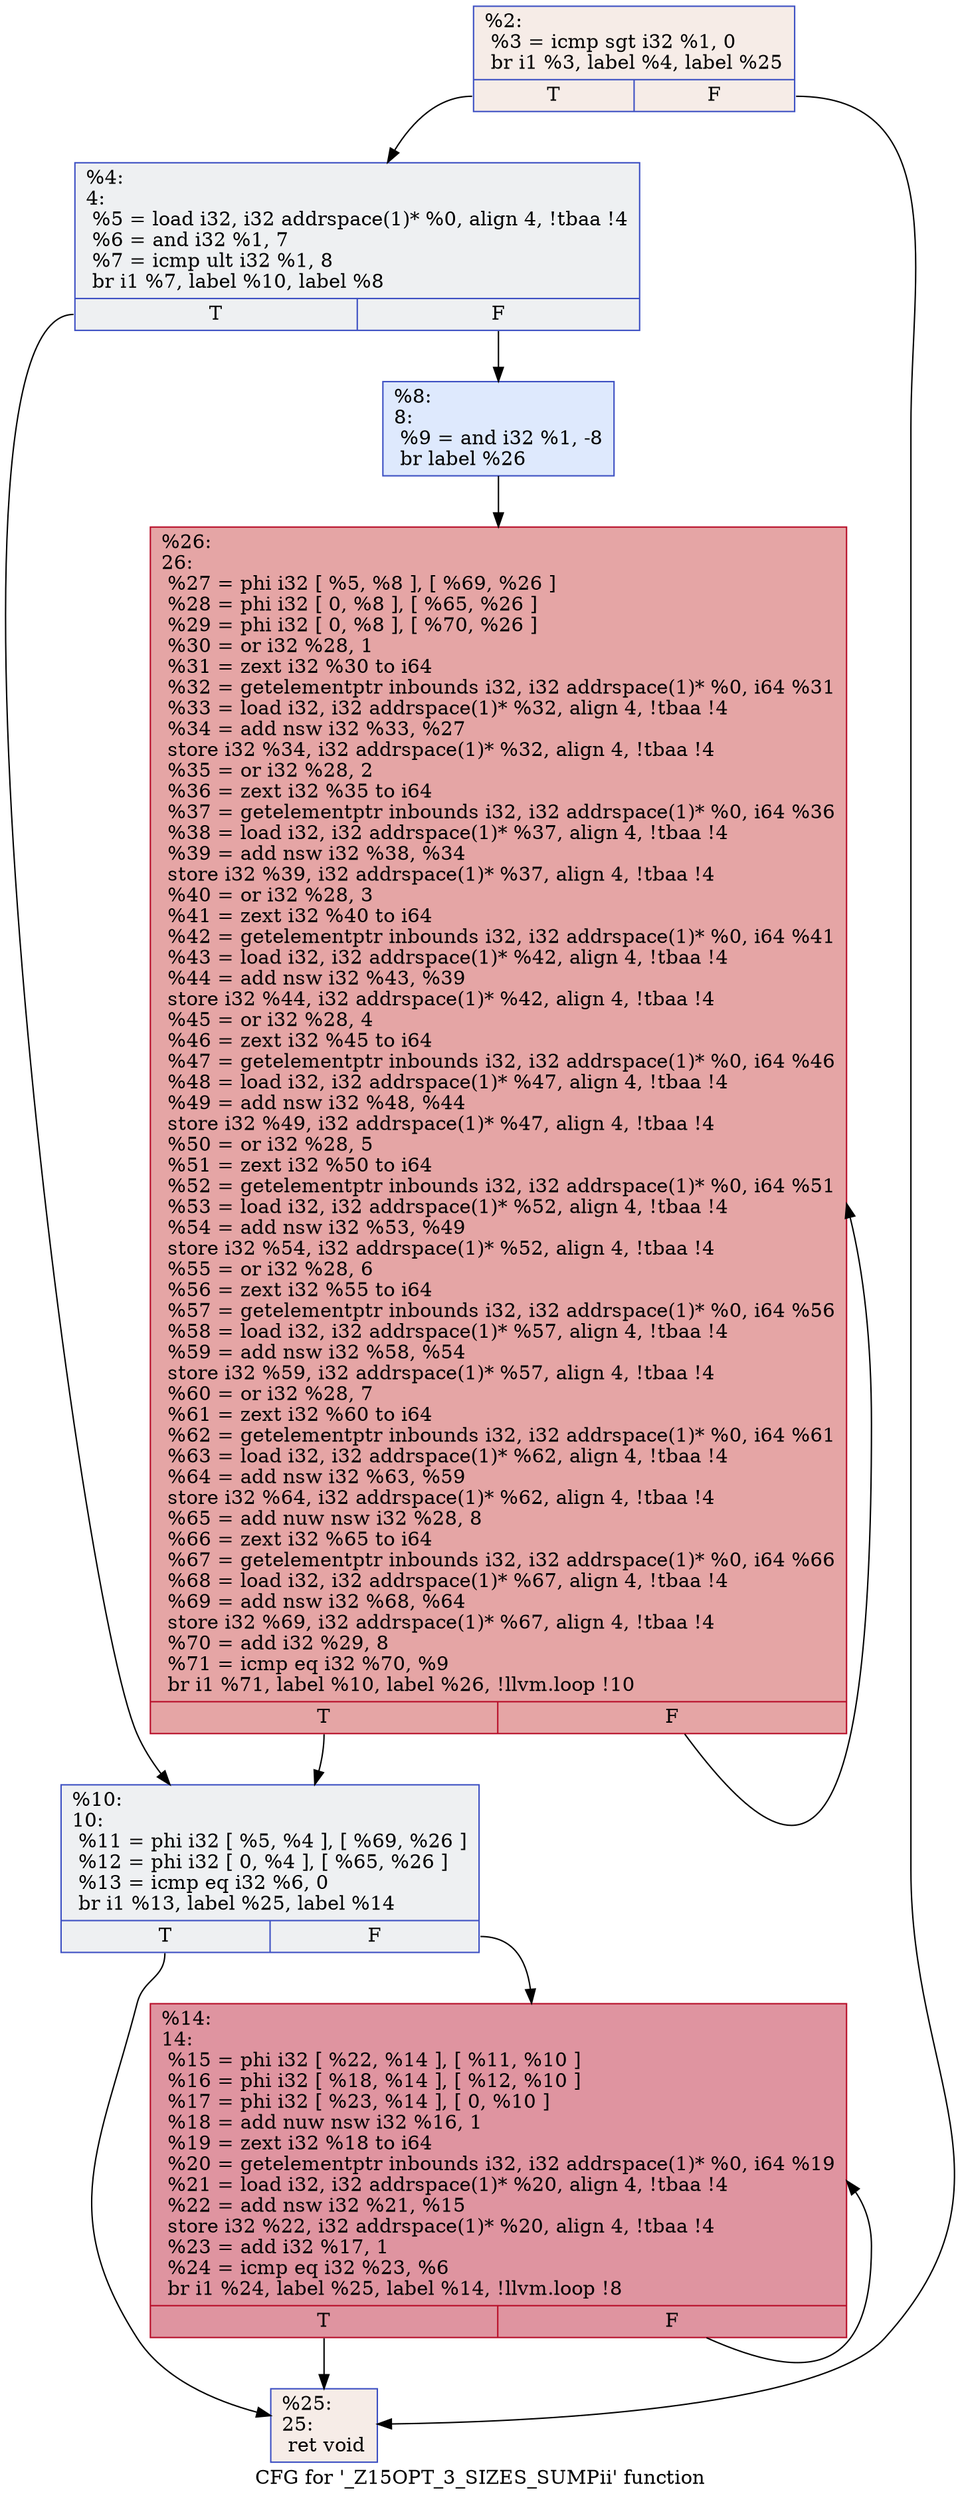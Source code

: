 digraph "CFG for '_Z15OPT_3_SIZES_SUMPii' function" {
	label="CFG for '_Z15OPT_3_SIZES_SUMPii' function";

	Node0x50987c0 [shape=record,color="#3d50c3ff", style=filled, fillcolor="#ead5c970",label="{%2:\l  %3 = icmp sgt i32 %1, 0\l  br i1 %3, label %4, label %25\l|{<s0>T|<s1>F}}"];
	Node0x50987c0:s0 -> Node0x5098eb0;
	Node0x50987c0:s1 -> Node0x5098f40;
	Node0x5098eb0 [shape=record,color="#3d50c3ff", style=filled, fillcolor="#d9dce170",label="{%4:\l4:                                                \l  %5 = load i32, i32 addrspace(1)* %0, align 4, !tbaa !4\l  %6 = and i32 %1, 7\l  %7 = icmp ult i32 %1, 8\l  br i1 %7, label %10, label %8\l|{<s0>T|<s1>F}}"];
	Node0x5098eb0:s0 -> Node0x5099d70;
	Node0x5098eb0:s1 -> Node0x5099e00;
	Node0x5099e00 [shape=record,color="#3d50c3ff", style=filled, fillcolor="#b5cdfa70",label="{%8:\l8:                                                \l  %9 = and i32 %1, -8\l  br label %26\l}"];
	Node0x5099e00 -> Node0x5099080;
	Node0x5099d70 [shape=record,color="#3d50c3ff", style=filled, fillcolor="#d9dce170",label="{%10:\l10:                                               \l  %11 = phi i32 [ %5, %4 ], [ %69, %26 ]\l  %12 = phi i32 [ 0, %4 ], [ %65, %26 ]\l  %13 = icmp eq i32 %6, 0\l  br i1 %13, label %25, label %14\l|{<s0>T|<s1>F}}"];
	Node0x5099d70:s0 -> Node0x5098f40;
	Node0x5099d70:s1 -> Node0x509a390;
	Node0x509a390 [shape=record,color="#b70d28ff", style=filled, fillcolor="#b70d2870",label="{%14:\l14:                                               \l  %15 = phi i32 [ %22, %14 ], [ %11, %10 ]\l  %16 = phi i32 [ %18, %14 ], [ %12, %10 ]\l  %17 = phi i32 [ %23, %14 ], [ 0, %10 ]\l  %18 = add nuw nsw i32 %16, 1\l  %19 = zext i32 %18 to i64\l  %20 = getelementptr inbounds i32, i32 addrspace(1)* %0, i64 %19\l  %21 = load i32, i32 addrspace(1)* %20, align 4, !tbaa !4\l  %22 = add nsw i32 %21, %15\l  store i32 %22, i32 addrspace(1)* %20, align 4, !tbaa !4\l  %23 = add i32 %17, 1\l  %24 = icmp eq i32 %23, %6\l  br i1 %24, label %25, label %14, !llvm.loop !8\l|{<s0>T|<s1>F}}"];
	Node0x509a390:s0 -> Node0x5098f40;
	Node0x509a390:s1 -> Node0x509a390;
	Node0x5098f40 [shape=record,color="#3d50c3ff", style=filled, fillcolor="#ead5c970",label="{%25:\l25:                                               \l  ret void\l}"];
	Node0x5099080 [shape=record,color="#b70d28ff", style=filled, fillcolor="#c5333470",label="{%26:\l26:                                               \l  %27 = phi i32 [ %5, %8 ], [ %69, %26 ]\l  %28 = phi i32 [ 0, %8 ], [ %65, %26 ]\l  %29 = phi i32 [ 0, %8 ], [ %70, %26 ]\l  %30 = or i32 %28, 1\l  %31 = zext i32 %30 to i64\l  %32 = getelementptr inbounds i32, i32 addrspace(1)* %0, i64 %31\l  %33 = load i32, i32 addrspace(1)* %32, align 4, !tbaa !4\l  %34 = add nsw i32 %33, %27\l  store i32 %34, i32 addrspace(1)* %32, align 4, !tbaa !4\l  %35 = or i32 %28, 2\l  %36 = zext i32 %35 to i64\l  %37 = getelementptr inbounds i32, i32 addrspace(1)* %0, i64 %36\l  %38 = load i32, i32 addrspace(1)* %37, align 4, !tbaa !4\l  %39 = add nsw i32 %38, %34\l  store i32 %39, i32 addrspace(1)* %37, align 4, !tbaa !4\l  %40 = or i32 %28, 3\l  %41 = zext i32 %40 to i64\l  %42 = getelementptr inbounds i32, i32 addrspace(1)* %0, i64 %41\l  %43 = load i32, i32 addrspace(1)* %42, align 4, !tbaa !4\l  %44 = add nsw i32 %43, %39\l  store i32 %44, i32 addrspace(1)* %42, align 4, !tbaa !4\l  %45 = or i32 %28, 4\l  %46 = zext i32 %45 to i64\l  %47 = getelementptr inbounds i32, i32 addrspace(1)* %0, i64 %46\l  %48 = load i32, i32 addrspace(1)* %47, align 4, !tbaa !4\l  %49 = add nsw i32 %48, %44\l  store i32 %49, i32 addrspace(1)* %47, align 4, !tbaa !4\l  %50 = or i32 %28, 5\l  %51 = zext i32 %50 to i64\l  %52 = getelementptr inbounds i32, i32 addrspace(1)* %0, i64 %51\l  %53 = load i32, i32 addrspace(1)* %52, align 4, !tbaa !4\l  %54 = add nsw i32 %53, %49\l  store i32 %54, i32 addrspace(1)* %52, align 4, !tbaa !4\l  %55 = or i32 %28, 6\l  %56 = zext i32 %55 to i64\l  %57 = getelementptr inbounds i32, i32 addrspace(1)* %0, i64 %56\l  %58 = load i32, i32 addrspace(1)* %57, align 4, !tbaa !4\l  %59 = add nsw i32 %58, %54\l  store i32 %59, i32 addrspace(1)* %57, align 4, !tbaa !4\l  %60 = or i32 %28, 7\l  %61 = zext i32 %60 to i64\l  %62 = getelementptr inbounds i32, i32 addrspace(1)* %0, i64 %61\l  %63 = load i32, i32 addrspace(1)* %62, align 4, !tbaa !4\l  %64 = add nsw i32 %63, %59\l  store i32 %64, i32 addrspace(1)* %62, align 4, !tbaa !4\l  %65 = add nuw nsw i32 %28, 8\l  %66 = zext i32 %65 to i64\l  %67 = getelementptr inbounds i32, i32 addrspace(1)* %0, i64 %66\l  %68 = load i32, i32 addrspace(1)* %67, align 4, !tbaa !4\l  %69 = add nsw i32 %68, %64\l  store i32 %69, i32 addrspace(1)* %67, align 4, !tbaa !4\l  %70 = add i32 %29, 8\l  %71 = icmp eq i32 %70, %9\l  br i1 %71, label %10, label %26, !llvm.loop !10\l|{<s0>T|<s1>F}}"];
	Node0x5099080:s0 -> Node0x5099d70;
	Node0x5099080:s1 -> Node0x5099080;
}
